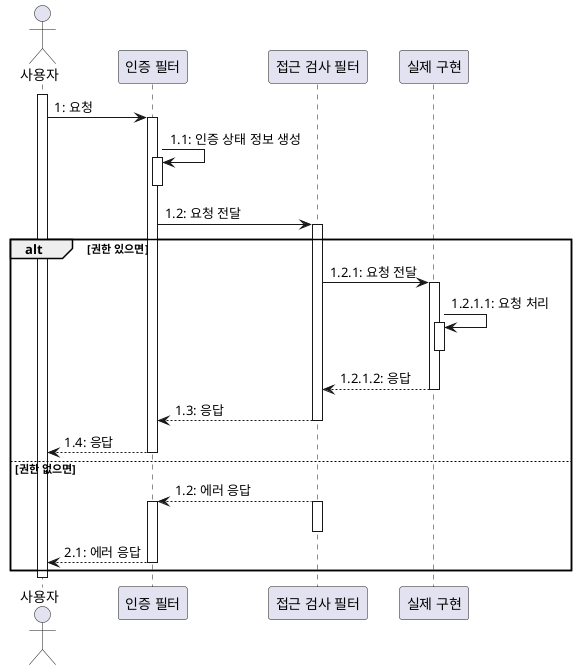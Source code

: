 @startuml

actor "사용자" as actor
participant "인증 필터" as a
participant "접근 검사 필터" as b
participant "실제 구현" as c

activate actor

actor -> a: 1: 요청
activate a
    a -> a: 1.1: 인증 상태 정보 생성
    activate a
    deactivate a
    a -> b: 1.2: 요청 전달
    activate b
alt 권한 있으면
        b -> c: 1.2.1: 요청 전달
        activate c
            c -> c: 1.2.1.1: 요청 처리
            activate c
            deactivate c
        b <-- c: 1.2.1.2: 응답
        deactivate c
    a <-- b: 1.3: 응답
    deactivate b
actor <-- a: 1.4: 응답
deactivate a
    deactivate c
else 권한 없으면
    a <-- b: 1.2: 에러 응답
        activate b
        deactivate b
    activate a
actor <-- a: 2.1: 에러 응답
    deactivate a
end
deactivate a

deactivate actor

@enduml